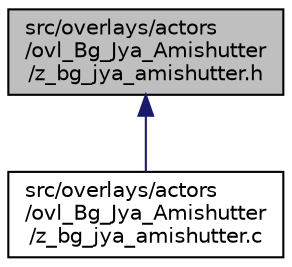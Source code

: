 digraph "src/overlays/actors/ovl_Bg_Jya_Amishutter/z_bg_jya_amishutter.h"
{
 // LATEX_PDF_SIZE
  edge [fontname="Helvetica",fontsize="10",labelfontname="Helvetica",labelfontsize="10"];
  node [fontname="Helvetica",fontsize="10",shape=record];
  Node1 [label="src/overlays/actors\l/ovl_Bg_Jya_Amishutter\l/z_bg_jya_amishutter.h",height=0.2,width=0.4,color="black", fillcolor="grey75", style="filled", fontcolor="black",tooltip=" "];
  Node1 -> Node2 [dir="back",color="midnightblue",fontsize="10",style="solid",fontname="Helvetica"];
  Node2 [label="src/overlays/actors\l/ovl_Bg_Jya_Amishutter\l/z_bg_jya_amishutter.c",height=0.2,width=0.4,color="black", fillcolor="white", style="filled",URL="$d3/d64/z__bg__jya__amishutter_8c.html",tooltip=" "];
}
